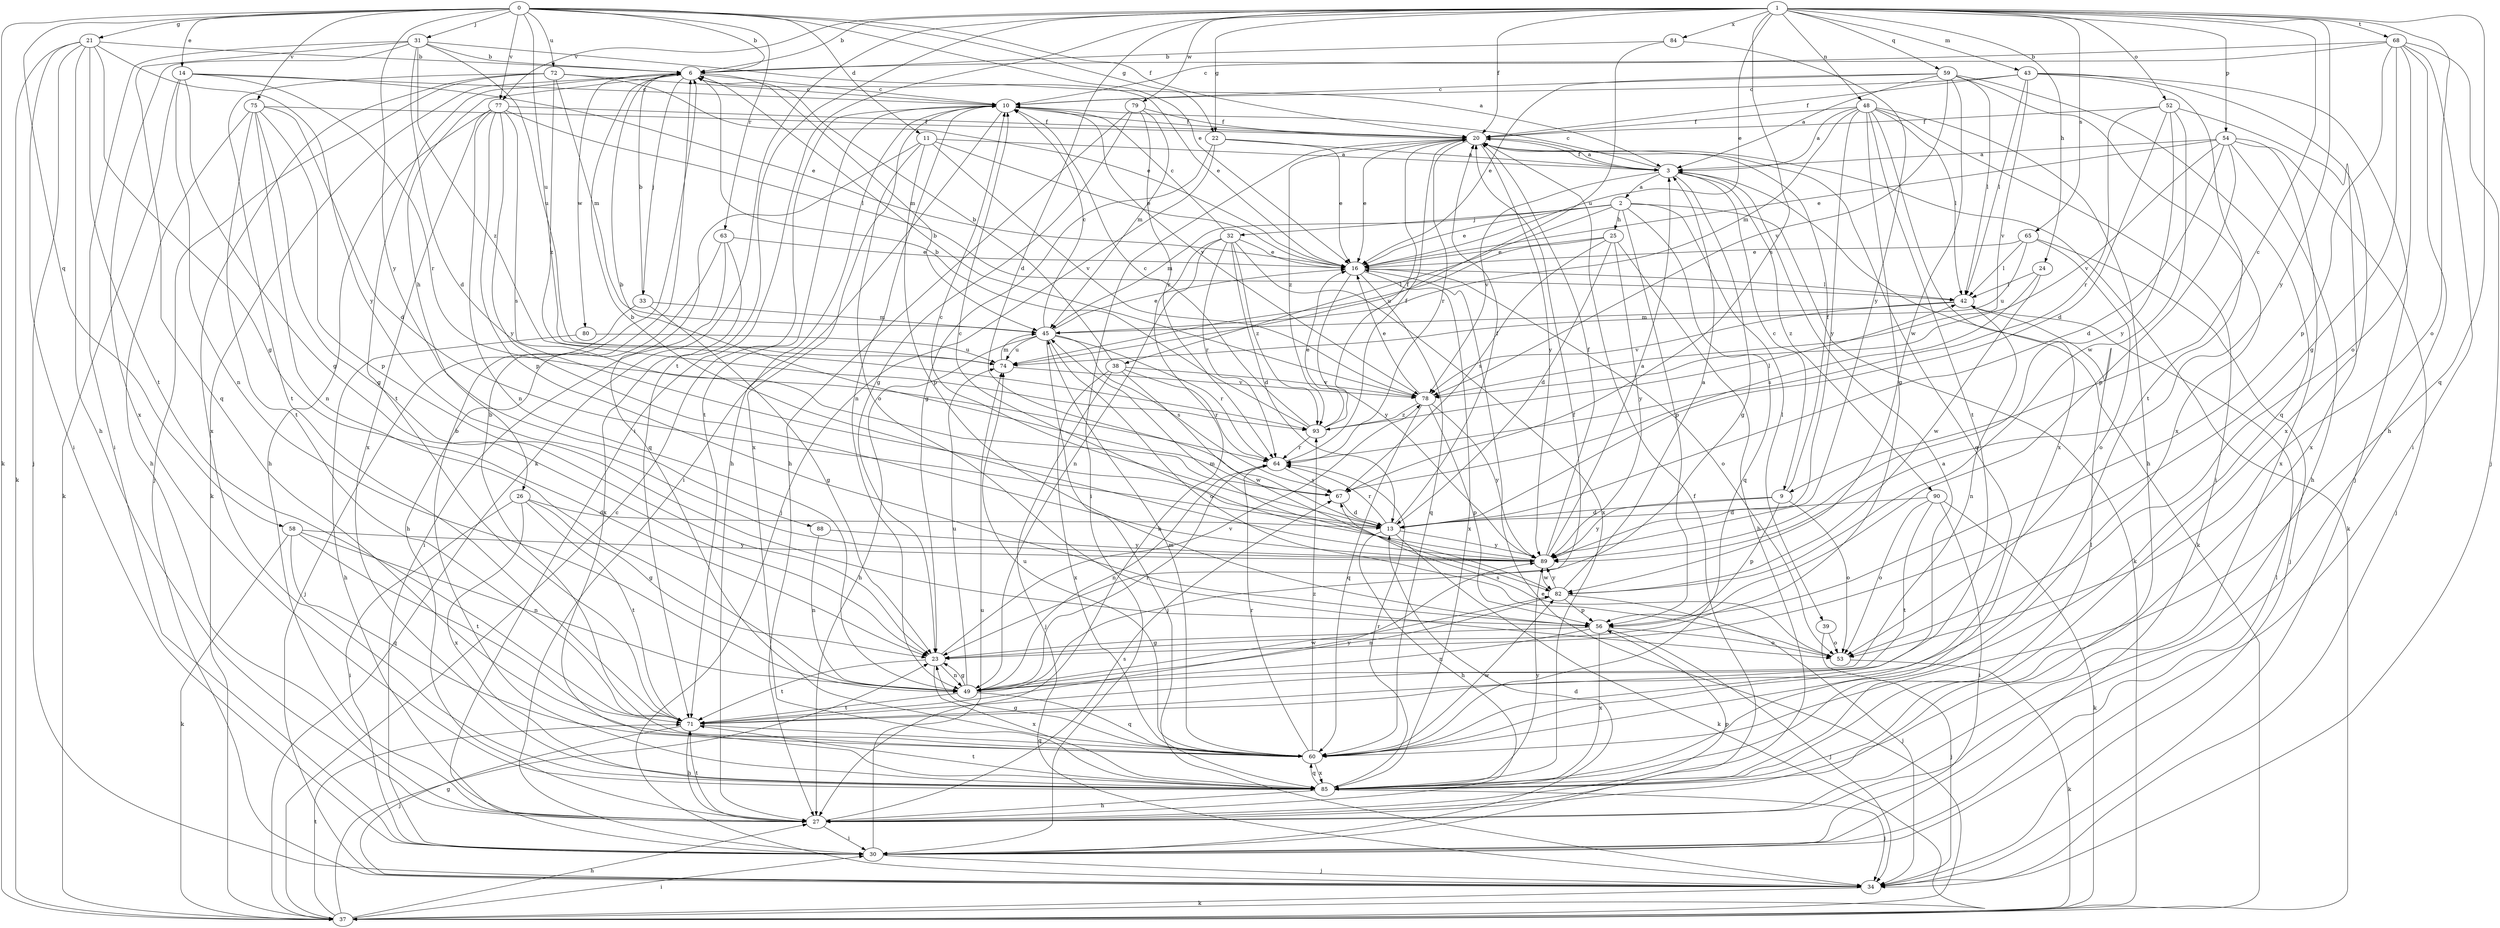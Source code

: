 strict digraph  {
0;
1;
2;
3;
6;
9;
10;
11;
13;
14;
16;
20;
21;
22;
23;
24;
25;
26;
27;
30;
31;
32;
33;
34;
37;
38;
39;
42;
43;
45;
48;
49;
52;
53;
54;
56;
58;
59;
60;
63;
64;
65;
67;
68;
71;
72;
74;
75;
77;
78;
79;
80;
82;
84;
85;
88;
89;
90;
93;
0 -> 6  [label=b];
0 -> 11  [label=d];
0 -> 14  [label=e];
0 -> 16  [label=e];
0 -> 20  [label=f];
0 -> 21  [label=g];
0 -> 22  [label=g];
0 -> 31  [label=j];
0 -> 37  [label=k];
0 -> 58  [label=q];
0 -> 63  [label=r];
0 -> 72  [label=u];
0 -> 74  [label=u];
0 -> 75  [label=v];
0 -> 77  [label=v];
0 -> 88  [label=y];
1 -> 6  [label=b];
1 -> 9  [label=c];
1 -> 13  [label=d];
1 -> 16  [label=e];
1 -> 20  [label=f];
1 -> 22  [label=g];
1 -> 24  [label=h];
1 -> 30  [label=i];
1 -> 37  [label=k];
1 -> 43  [label=m];
1 -> 48  [label=n];
1 -> 52  [label=o];
1 -> 53  [label=o];
1 -> 54  [label=p];
1 -> 59  [label=q];
1 -> 60  [label=q];
1 -> 65  [label=s];
1 -> 67  [label=s];
1 -> 68  [label=t];
1 -> 71  [label=t];
1 -> 77  [label=v];
1 -> 79  [label=w];
1 -> 84  [label=x];
1 -> 89  [label=y];
2 -> 16  [label=e];
2 -> 25  [label=h];
2 -> 32  [label=j];
2 -> 37  [label=k];
2 -> 38  [label=l];
2 -> 39  [label=l];
2 -> 45  [label=m];
2 -> 56  [label=p];
2 -> 60  [label=q];
3 -> 2  [label=a];
3 -> 9  [label=c];
3 -> 10  [label=c];
3 -> 20  [label=f];
3 -> 23  [label=g];
3 -> 37  [label=k];
3 -> 78  [label=v];
3 -> 90  [label=z];
6 -> 10  [label=c];
6 -> 16  [label=e];
6 -> 26  [label=h];
6 -> 33  [label=j];
6 -> 37  [label=k];
6 -> 45  [label=m];
6 -> 71  [label=t];
6 -> 80  [label=w];
9 -> 13  [label=d];
9 -> 20  [label=f];
9 -> 53  [label=o];
9 -> 56  [label=p];
9 -> 89  [label=y];
10 -> 20  [label=f];
10 -> 27  [label=h];
10 -> 30  [label=i];
10 -> 49  [label=n];
10 -> 71  [label=t];
10 -> 78  [label=v];
10 -> 85  [label=x];
11 -> 3  [label=a];
11 -> 16  [label=e];
11 -> 53  [label=o];
11 -> 56  [label=p];
11 -> 60  [label=q];
11 -> 78  [label=v];
13 -> 10  [label=c];
13 -> 20  [label=f];
13 -> 27  [label=h];
13 -> 37  [label=k];
13 -> 64  [label=r];
13 -> 89  [label=y];
14 -> 10  [label=c];
14 -> 16  [label=e];
14 -> 23  [label=g];
14 -> 37  [label=k];
14 -> 49  [label=n];
14 -> 64  [label=r];
16 -> 42  [label=l];
16 -> 53  [label=o];
16 -> 60  [label=q];
16 -> 85  [label=x];
16 -> 89  [label=y];
20 -> 3  [label=a];
20 -> 16  [label=e];
20 -> 30  [label=i];
20 -> 37  [label=k];
20 -> 60  [label=q];
20 -> 64  [label=r];
20 -> 89  [label=y];
20 -> 93  [label=z];
21 -> 6  [label=b];
21 -> 23  [label=g];
21 -> 27  [label=h];
21 -> 30  [label=i];
21 -> 34  [label=j];
21 -> 37  [label=k];
21 -> 71  [label=t];
21 -> 89  [label=y];
22 -> 3  [label=a];
22 -> 16  [label=e];
22 -> 23  [label=g];
22 -> 34  [label=j];
23 -> 49  [label=n];
23 -> 71  [label=t];
23 -> 78  [label=v];
23 -> 85  [label=x];
24 -> 42  [label=l];
24 -> 67  [label=s];
24 -> 82  [label=w];
25 -> 13  [label=d];
25 -> 16  [label=e];
25 -> 27  [label=h];
25 -> 67  [label=s];
25 -> 74  [label=u];
25 -> 89  [label=y];
26 -> 13  [label=d];
26 -> 23  [label=g];
26 -> 30  [label=i];
26 -> 71  [label=t];
26 -> 85  [label=x];
27 -> 30  [label=i];
27 -> 56  [label=p];
27 -> 67  [label=s];
27 -> 71  [label=t];
30 -> 13  [label=d];
30 -> 20  [label=f];
30 -> 34  [label=j];
30 -> 42  [label=l];
30 -> 74  [label=u];
31 -> 3  [label=a];
31 -> 6  [label=b];
31 -> 13  [label=d];
31 -> 30  [label=i];
31 -> 60  [label=q];
31 -> 74  [label=u];
31 -> 85  [label=x];
31 -> 93  [label=z];
32 -> 10  [label=c];
32 -> 13  [label=d];
32 -> 16  [label=e];
32 -> 27  [label=h];
32 -> 49  [label=n];
32 -> 64  [label=r];
32 -> 85  [label=x];
32 -> 93  [label=z];
33 -> 6  [label=b];
33 -> 23  [label=g];
33 -> 34  [label=j];
33 -> 45  [label=m];
34 -> 37  [label=k];
37 -> 10  [label=c];
37 -> 16  [label=e];
37 -> 23  [label=g];
37 -> 27  [label=h];
37 -> 30  [label=i];
37 -> 71  [label=t];
38 -> 6  [label=b];
38 -> 34  [label=j];
38 -> 64  [label=r];
38 -> 78  [label=v];
38 -> 82  [label=w];
38 -> 85  [label=x];
39 -> 34  [label=j];
39 -> 53  [label=o];
42 -> 45  [label=m];
42 -> 49  [label=n];
42 -> 78  [label=v];
43 -> 10  [label=c];
43 -> 20  [label=f];
43 -> 34  [label=j];
43 -> 42  [label=l];
43 -> 71  [label=t];
43 -> 78  [label=v];
43 -> 85  [label=x];
45 -> 10  [label=c];
45 -> 16  [label=e];
45 -> 27  [label=h];
45 -> 34  [label=j];
45 -> 53  [label=o];
45 -> 64  [label=r];
45 -> 67  [label=s];
45 -> 74  [label=u];
48 -> 3  [label=a];
48 -> 20  [label=f];
48 -> 23  [label=g];
48 -> 27  [label=h];
48 -> 30  [label=i];
48 -> 42  [label=l];
48 -> 45  [label=m];
48 -> 71  [label=t];
48 -> 85  [label=x];
48 -> 89  [label=y];
49 -> 20  [label=f];
49 -> 23  [label=g];
49 -> 60  [label=q];
49 -> 64  [label=r];
49 -> 71  [label=t];
49 -> 74  [label=u];
49 -> 82  [label=w];
52 -> 13  [label=d];
52 -> 20  [label=f];
52 -> 64  [label=r];
52 -> 82  [label=w];
52 -> 85  [label=x];
52 -> 89  [label=y];
53 -> 37  [label=k];
53 -> 67  [label=s];
54 -> 3  [label=a];
54 -> 13  [label=d];
54 -> 16  [label=e];
54 -> 27  [label=h];
54 -> 34  [label=j];
54 -> 56  [label=p];
54 -> 78  [label=v];
54 -> 85  [label=x];
56 -> 23  [label=g];
56 -> 34  [label=j];
56 -> 49  [label=n];
56 -> 53  [label=o];
56 -> 85  [label=x];
58 -> 37  [label=k];
58 -> 49  [label=n];
58 -> 60  [label=q];
58 -> 71  [label=t];
58 -> 89  [label=y];
59 -> 3  [label=a];
59 -> 10  [label=c];
59 -> 16  [label=e];
59 -> 42  [label=l];
59 -> 60  [label=q];
59 -> 78  [label=v];
59 -> 82  [label=w];
59 -> 85  [label=x];
60 -> 3  [label=a];
60 -> 6  [label=b];
60 -> 23  [label=g];
60 -> 45  [label=m];
60 -> 64  [label=r];
60 -> 74  [label=u];
60 -> 82  [label=w];
60 -> 85  [label=x];
60 -> 93  [label=z];
63 -> 16  [label=e];
63 -> 27  [label=h];
63 -> 30  [label=i];
63 -> 85  [label=x];
64 -> 20  [label=f];
64 -> 49  [label=n];
64 -> 67  [label=s];
65 -> 16  [label=e];
65 -> 34  [label=j];
65 -> 42  [label=l];
65 -> 53  [label=o];
65 -> 74  [label=u];
67 -> 6  [label=b];
67 -> 13  [label=d];
68 -> 6  [label=b];
68 -> 10  [label=c];
68 -> 23  [label=g];
68 -> 27  [label=h];
68 -> 30  [label=i];
68 -> 34  [label=j];
68 -> 53  [label=o];
68 -> 56  [label=p];
71 -> 27  [label=h];
71 -> 34  [label=j];
71 -> 60  [label=q];
71 -> 89  [label=y];
72 -> 10  [label=c];
72 -> 16  [label=e];
72 -> 34  [label=j];
72 -> 45  [label=m];
72 -> 71  [label=t];
72 -> 85  [label=x];
72 -> 93  [label=z];
74 -> 45  [label=m];
74 -> 78  [label=v];
75 -> 13  [label=d];
75 -> 20  [label=f];
75 -> 23  [label=g];
75 -> 27  [label=h];
75 -> 49  [label=n];
75 -> 56  [label=p];
75 -> 71  [label=t];
77 -> 20  [label=f];
77 -> 27  [label=h];
77 -> 42  [label=l];
77 -> 49  [label=n];
77 -> 56  [label=p];
77 -> 67  [label=s];
77 -> 85  [label=x];
77 -> 89  [label=y];
78 -> 6  [label=b];
78 -> 16  [label=e];
78 -> 56  [label=p];
78 -> 60  [label=q];
78 -> 89  [label=y];
78 -> 93  [label=z];
79 -> 20  [label=f];
79 -> 23  [label=g];
79 -> 27  [label=h];
79 -> 45  [label=m];
79 -> 64  [label=r];
80 -> 27  [label=h];
80 -> 74  [label=u];
82 -> 3  [label=a];
82 -> 34  [label=j];
82 -> 45  [label=m];
82 -> 49  [label=n];
82 -> 56  [label=p];
82 -> 89  [label=y];
84 -> 6  [label=b];
84 -> 74  [label=u];
84 -> 89  [label=y];
85 -> 6  [label=b];
85 -> 27  [label=h];
85 -> 34  [label=j];
85 -> 42  [label=l];
85 -> 60  [label=q];
85 -> 64  [label=r];
85 -> 71  [label=t];
85 -> 89  [label=y];
88 -> 49  [label=n];
88 -> 89  [label=y];
89 -> 3  [label=a];
89 -> 6  [label=b];
89 -> 10  [label=c];
89 -> 20  [label=f];
89 -> 82  [label=w];
90 -> 13  [label=d];
90 -> 30  [label=i];
90 -> 37  [label=k];
90 -> 53  [label=o];
90 -> 71  [label=t];
93 -> 6  [label=b];
93 -> 10  [label=c];
93 -> 16  [label=e];
93 -> 20  [label=f];
93 -> 42  [label=l];
93 -> 64  [label=r];
}

